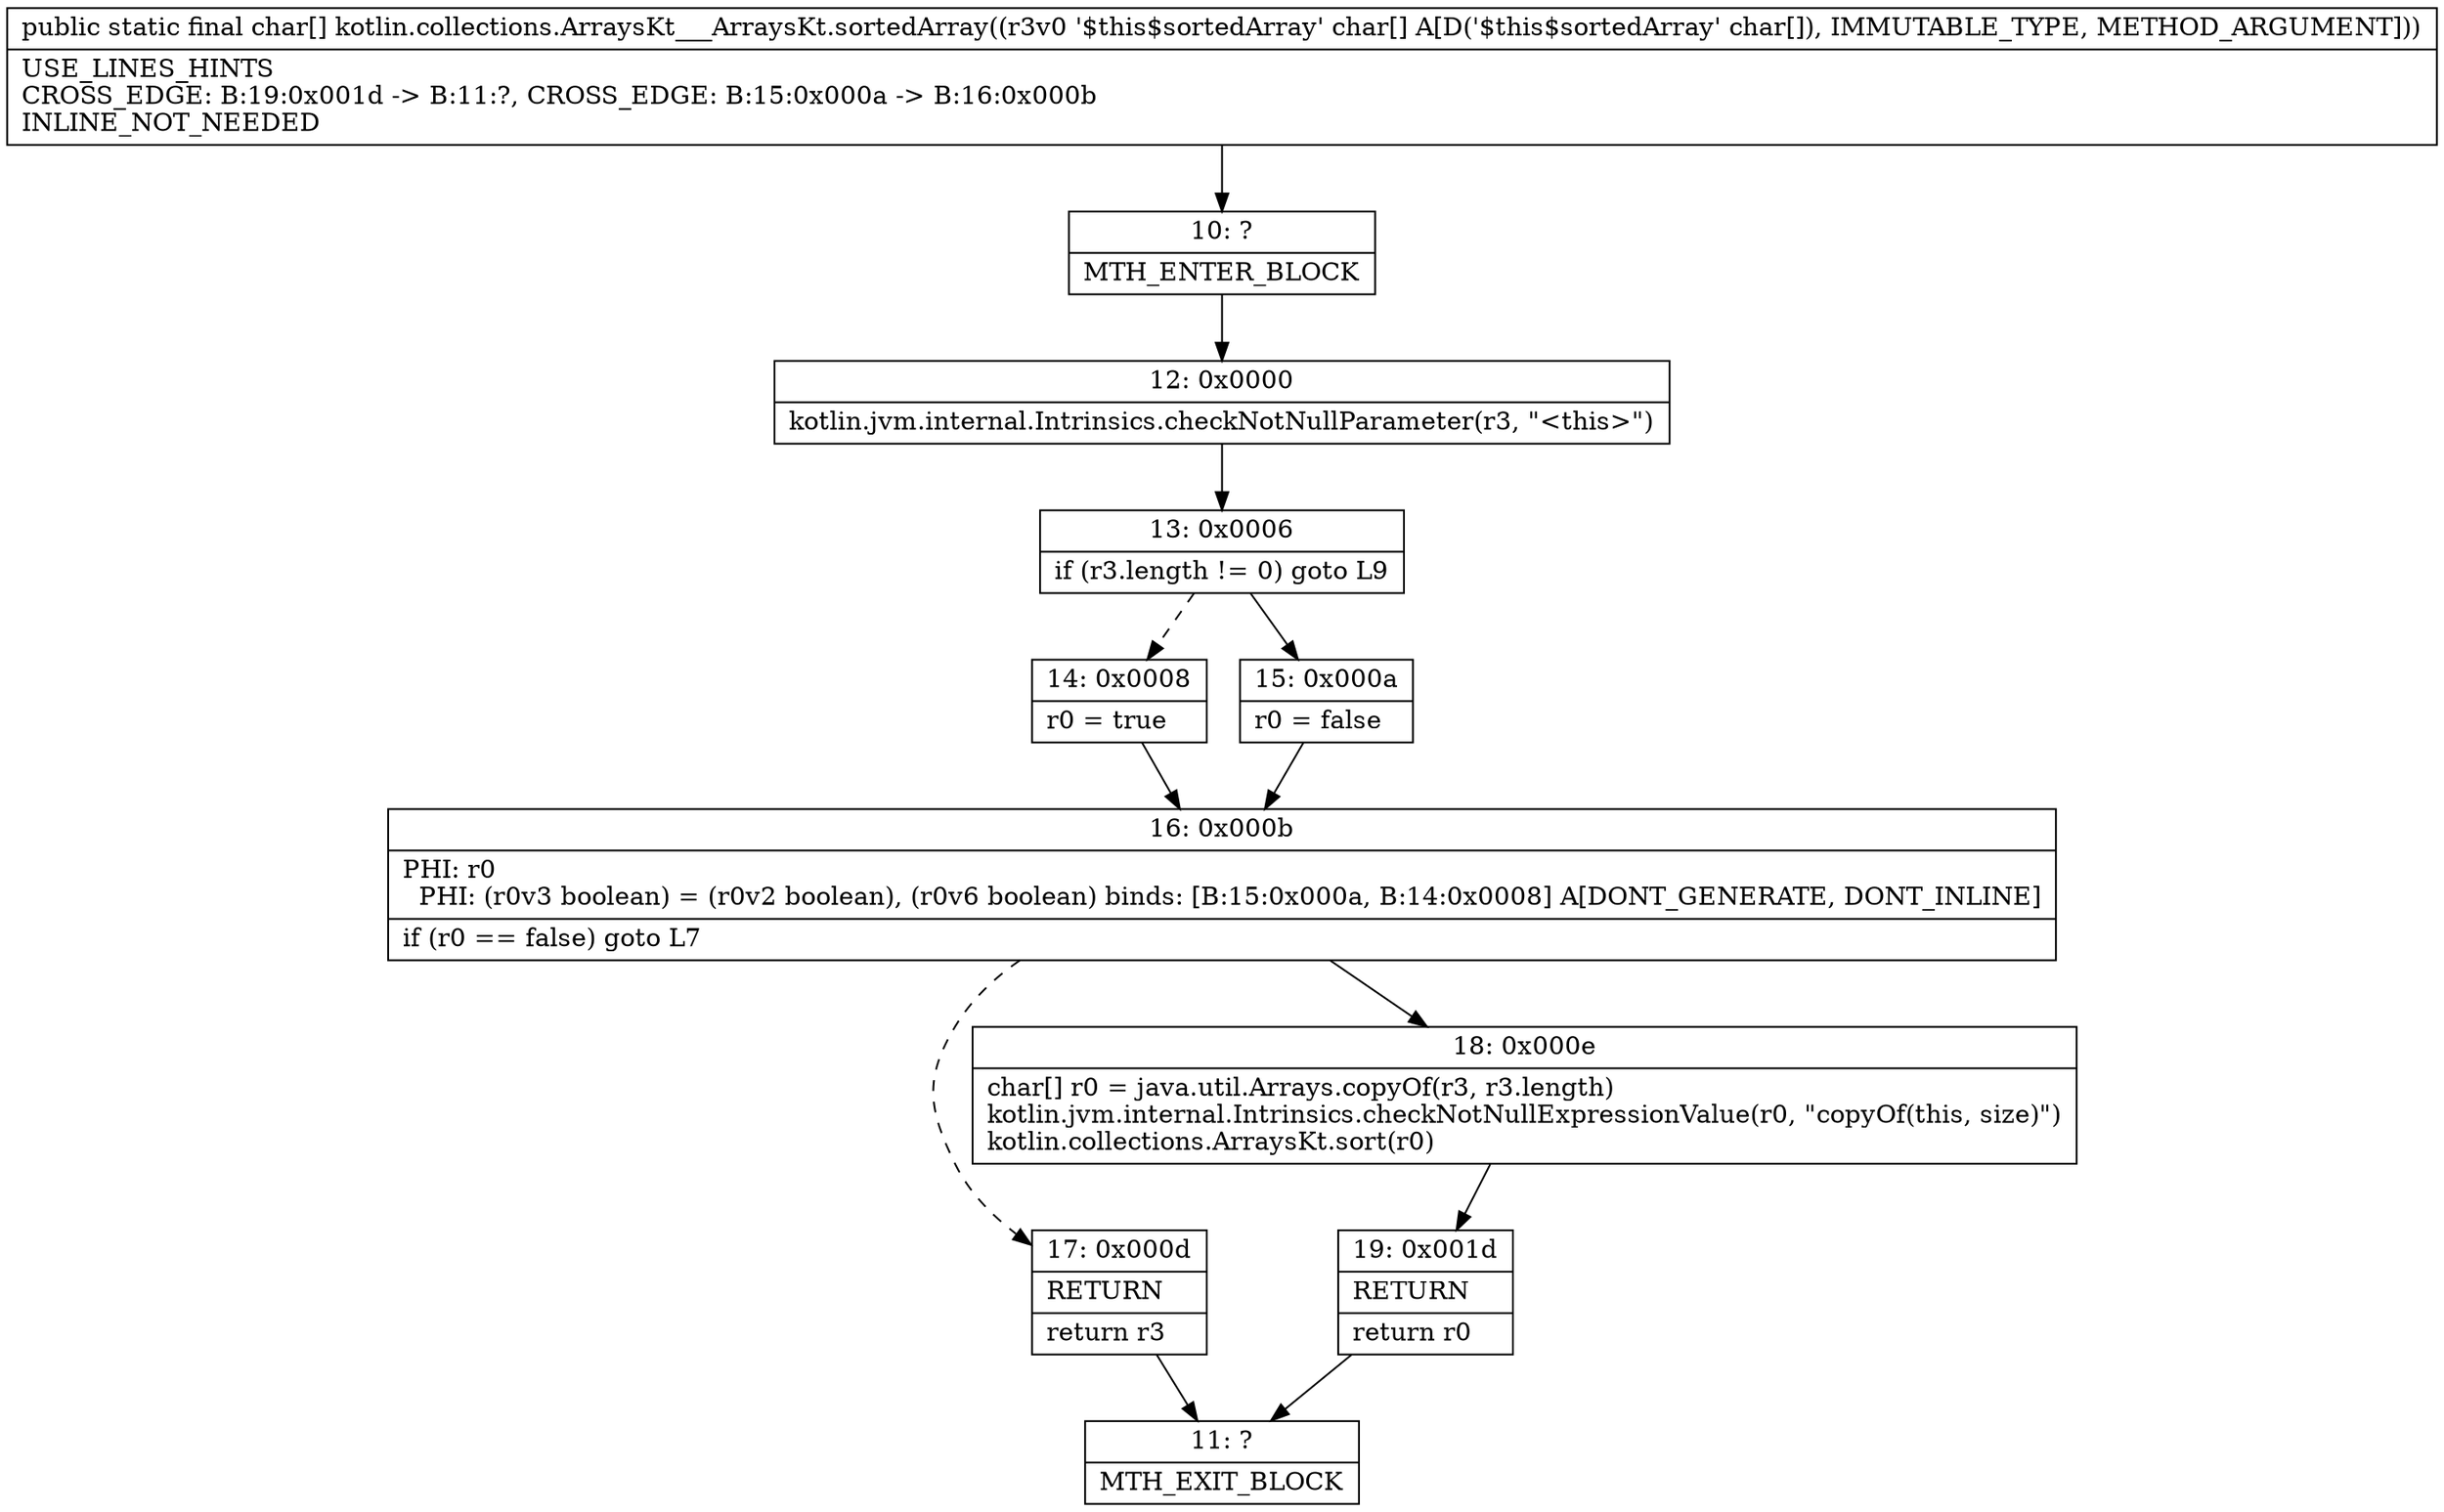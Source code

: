digraph "CFG forkotlin.collections.ArraysKt___ArraysKt.sortedArray([C)[C" {
Node_10 [shape=record,label="{10\:\ ?|MTH_ENTER_BLOCK\l}"];
Node_12 [shape=record,label="{12\:\ 0x0000|kotlin.jvm.internal.Intrinsics.checkNotNullParameter(r3, \"\<this\>\")\l}"];
Node_13 [shape=record,label="{13\:\ 0x0006|if (r3.length != 0) goto L9\l}"];
Node_14 [shape=record,label="{14\:\ 0x0008|r0 = true\l}"];
Node_16 [shape=record,label="{16\:\ 0x000b|PHI: r0 \l  PHI: (r0v3 boolean) = (r0v2 boolean), (r0v6 boolean) binds: [B:15:0x000a, B:14:0x0008] A[DONT_GENERATE, DONT_INLINE]\l|if (r0 == false) goto L7\l}"];
Node_17 [shape=record,label="{17\:\ 0x000d|RETURN\l|return r3\l}"];
Node_11 [shape=record,label="{11\:\ ?|MTH_EXIT_BLOCK\l}"];
Node_18 [shape=record,label="{18\:\ 0x000e|char[] r0 = java.util.Arrays.copyOf(r3, r3.length)\lkotlin.jvm.internal.Intrinsics.checkNotNullExpressionValue(r0, \"copyOf(this, size)\")\lkotlin.collections.ArraysKt.sort(r0)\l}"];
Node_19 [shape=record,label="{19\:\ 0x001d|RETURN\l|return r0\l}"];
Node_15 [shape=record,label="{15\:\ 0x000a|r0 = false\l}"];
MethodNode[shape=record,label="{public static final char[] kotlin.collections.ArraysKt___ArraysKt.sortedArray((r3v0 '$this$sortedArray' char[] A[D('$this$sortedArray' char[]), IMMUTABLE_TYPE, METHOD_ARGUMENT]))  | USE_LINES_HINTS\lCROSS_EDGE: B:19:0x001d \-\> B:11:?, CROSS_EDGE: B:15:0x000a \-\> B:16:0x000b\lINLINE_NOT_NEEDED\l}"];
MethodNode -> Node_10;Node_10 -> Node_12;
Node_12 -> Node_13;
Node_13 -> Node_14[style=dashed];
Node_13 -> Node_15;
Node_14 -> Node_16;
Node_16 -> Node_17[style=dashed];
Node_16 -> Node_18;
Node_17 -> Node_11;
Node_18 -> Node_19;
Node_19 -> Node_11;
Node_15 -> Node_16;
}

